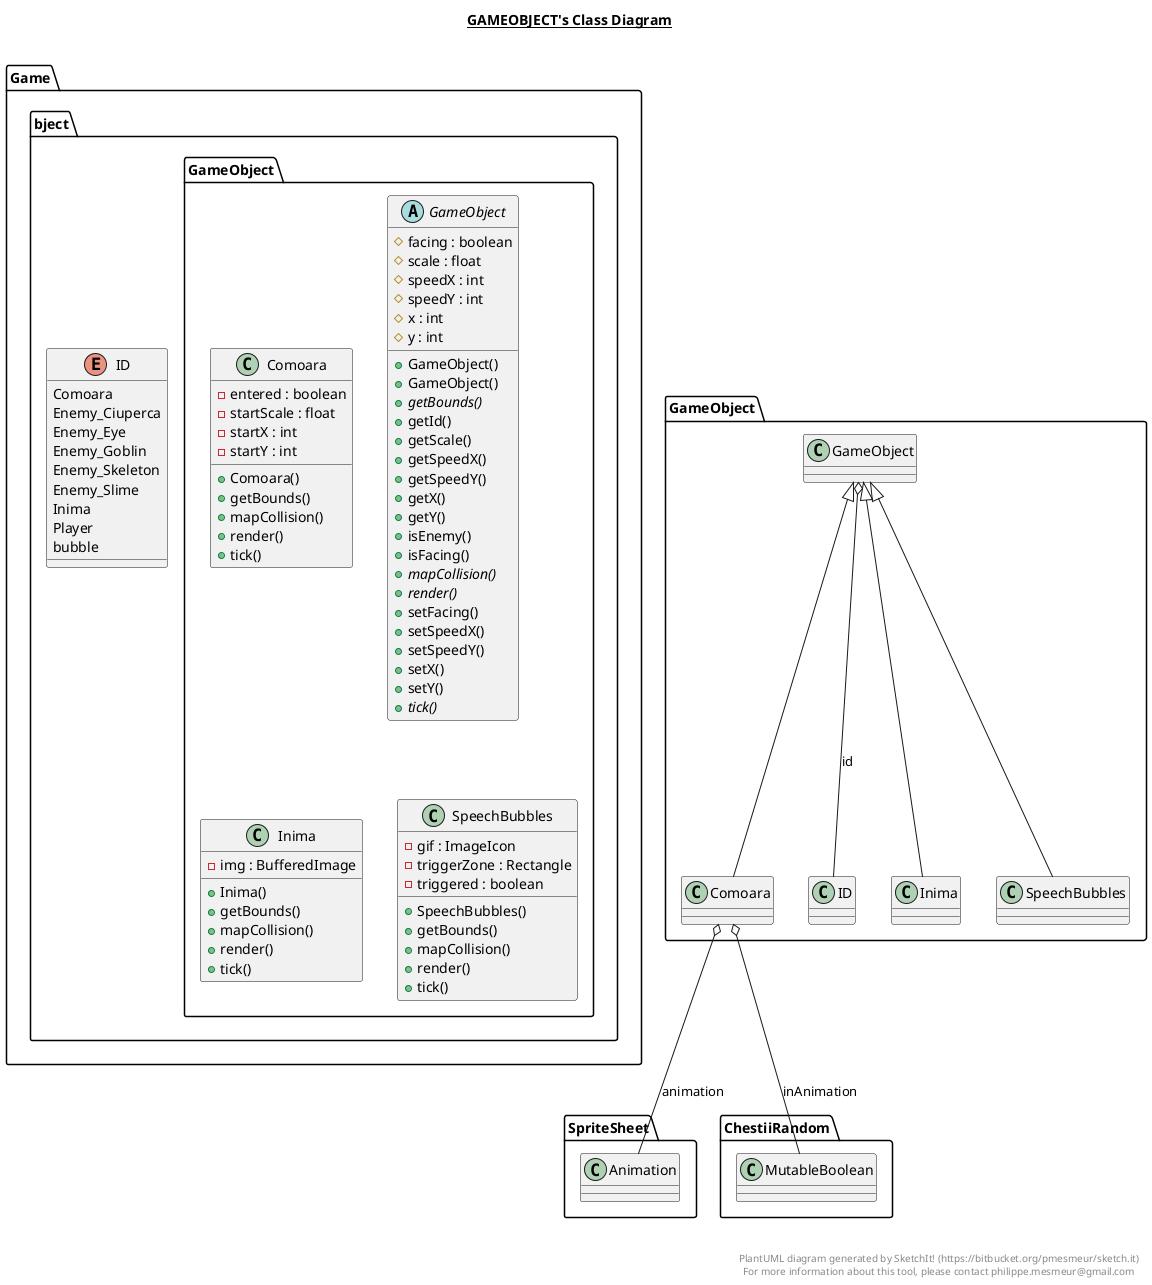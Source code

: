 @startuml

title __GAMEOBJECT's Class Diagram__\n

  namespace Game {
    namespace bject {
      class GameObject.Comoara {
          - entered : boolean
          - startScale : float
          - startX : int
          - startY : int
          + Comoara()
          + getBounds()
          + mapCollision()
          + render()
          + tick()
      }
    }
  }
  

  namespace Game {
    namespace bject {
      abstract class GameObject.GameObject {
          # facing : boolean
          # scale : float
          # speedX : int
          # speedY : int
          # x : int
          # y : int
          + GameObject()
          + GameObject()
          {abstract} + getBounds()
          + getId()
          + getScale()
          + getSpeedX()
          + getSpeedY()
          + getX()
          + getY()
          + isEnemy()
          + isFacing()
          {abstract} + mapCollision()
          {abstract} + render()
          + setFacing()
          + setSpeedX()
          + setSpeedY()
          + setX()
          + setY()
          {abstract} + tick()
      }
    }
  }
  

  namespace Game {
    namespace bject {
      enum ID {
        Comoara
        Enemy_Ciuperca
        Enemy_Eye
        Enemy_Goblin
        Enemy_Skeleton
        Enemy_Slime
        Inima
        Player
        bubble
      }
    }
  }
  

  namespace Game {
    namespace bject {
      class GameObject.Inima {
          - img : BufferedImage
          + Inima()
          + getBounds()
          + mapCollision()
          + render()
          + tick()
      }
    }
  }
  

  namespace Game {
    namespace bject {
      class GameObject.SpeechBubbles {
          - gif : ImageIcon
          - triggerZone : Rectangle
          - triggered : boolean
          + SpeechBubbles()
          + getBounds()
          + mapCollision()
          + render()
          + tick()
      }
    }
  }
  

  GameObject.Comoara -up-|> GameObject.GameObject
  GameObject.Comoara o-- SpriteSheet.Animation : animation
  GameObject.Comoara o-- ChestiiRandom.MutableBoolean : inAnimation
  GameObject.GameObject o-- GameObject.ID : id
  GameObject.Inima -up-|> GameObject.GameObject
  GameObject.SpeechBubbles -up-|> GameObject.GameObject


right footer


PlantUML diagram generated by SketchIt! (https://bitbucket.org/pmesmeur/sketch.it)
For more information about this tool, please contact philippe.mesmeur@gmail.com
endfooter

@enduml
